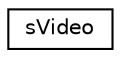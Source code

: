 digraph "Graphical Class Hierarchy"
{
 // LATEX_PDF_SIZE
  edge [fontname="Helvetica",fontsize="10",labelfontname="Helvetica",labelfontsize="10"];
  node [fontname="Helvetica",fontsize="10",shape=record];
  rankdir="LR";
  Node0 [label="sVideo",height=0.2,width=0.4,color="black", fillcolor="white", style="filled",URL="$structsVideo.html",tooltip="Video timings structure."];
}
